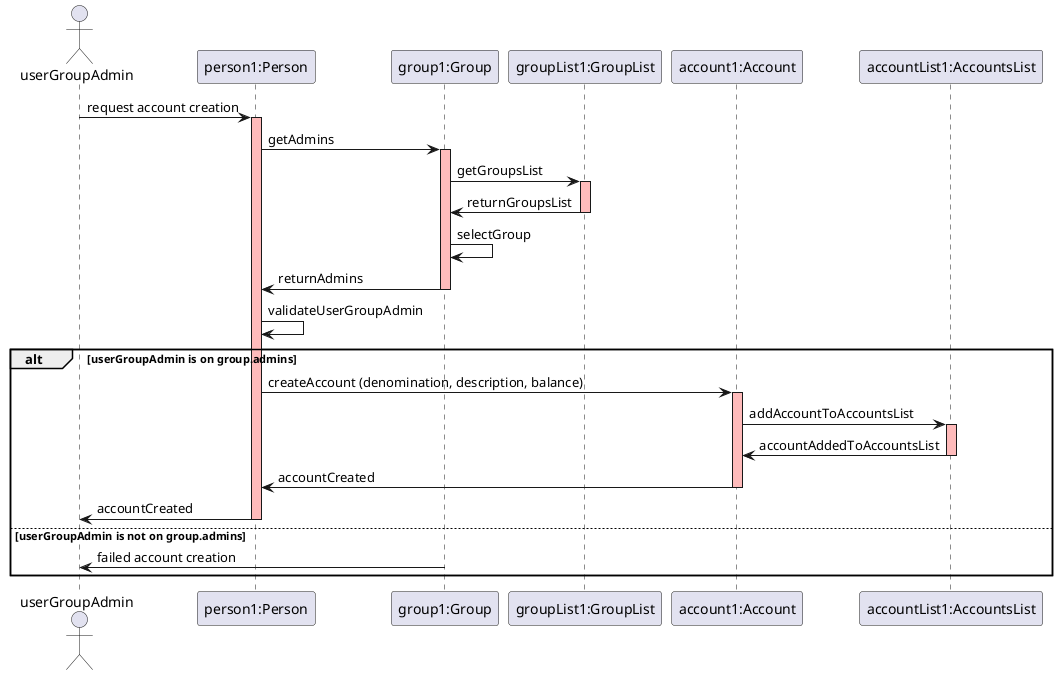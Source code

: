 @startuml

actor userGroupAdmin

userGroupAdmin -> "person1:Person" : request account creation
activate "person1:Person" #FFBBBB

"person1:Person" -> "group1:Group" : getAdmins
activate "group1:Group"  #FFBBBB

"group1:Group" -> "groupList1:GroupList" : getGroupsList
activate "groupList1:GroupList"  #FFBBBB

"groupList1:GroupList" -> "group1:Group" : returnGroupsList
deactivate "groupList1:GroupList"

"group1:Group"-> "group1:Group" : selectGroup

"person1:Person" <- "group1:Group" : returnAdmins
deactivate "group1:Group"  #FFBBBB

"person1:Person" -> "person1:Person" : validateUserGroupAdmin

alt userGroupAdmin is on group.admins

    "person1:Person" -> "account1:Account" : createAccount (denomination, description, balance)
    activate "account1:Account" #FFBBBB

    "account1:Account" -> "accountList1:AccountsList" : addAccountToAccountsList
    activate "accountList1:AccountsList" #FFBBBB

    "account1:Account" <- "accountList1:AccountsList" : accountAddedToAccountsList
    deactivate "accountList1:AccountsList" #FFBBBB

    "account1:Account" -> "person1:Person" : accountCreated
    deactivate "account1:Account"

    "person1:Person" -> userGroupAdmin : accountCreated
    deactivate "person1:Person"

else userGroupAdmin is not on group.admins

	"group1:Group" -> userGroupAdmin : failed account creation

end

@enduml